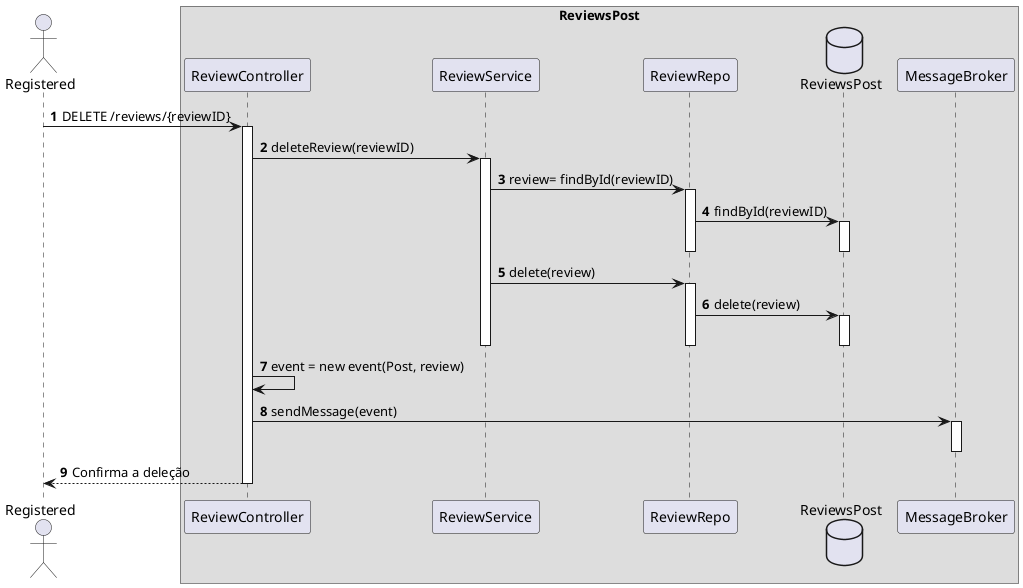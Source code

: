 @startuml
'https://plantuml.com/sequence-diagram

autonumber
actor Registered as USER
actor Registered as USER
box "ReviewsPost"
participant "ReviewController" as CTRL
participant "ReviewService" as SERV
participant "ReviewRepo" as REPO
database "ReviewsPost" as DB
participant "MessageBroker" as MSG

USER -> CTRL : DELETE /reviews/{reviewID}
activate CTRL
    CTRL-> SERV : deleteReview(reviewID)
    activate SERV
        SERV -> REPO: review= findById(reviewID)
                activate REPO
                    REPO -> DB : findById(reviewID)
                                        activate DB
                                        deactivate DB
                deactivate REPO
                        deactivate REPO
        SERV -> REPO: delete(review)
                        activate REPO
                            REPO -> DB : delete(review)
                                                activate DB
                                                deactivate DB
                        deactivate REPO
                                deactivate REPO
    deactivate SERV
CTRL -> CTRL : event = new event(Post, review)
CTRL -> MSG : sendMessage(event)
    activate MSG
    deactivate MSG
CTRL --> USER : Confirma a deleção
deactivate CTRL
@enduml